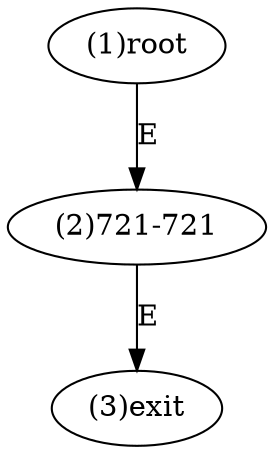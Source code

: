 digraph "" { 
1[ label="(1)root"];
2[ label="(2)721-721"];
3[ label="(3)exit"];
1->2[ label="E"];
2->3[ label="E"];
}